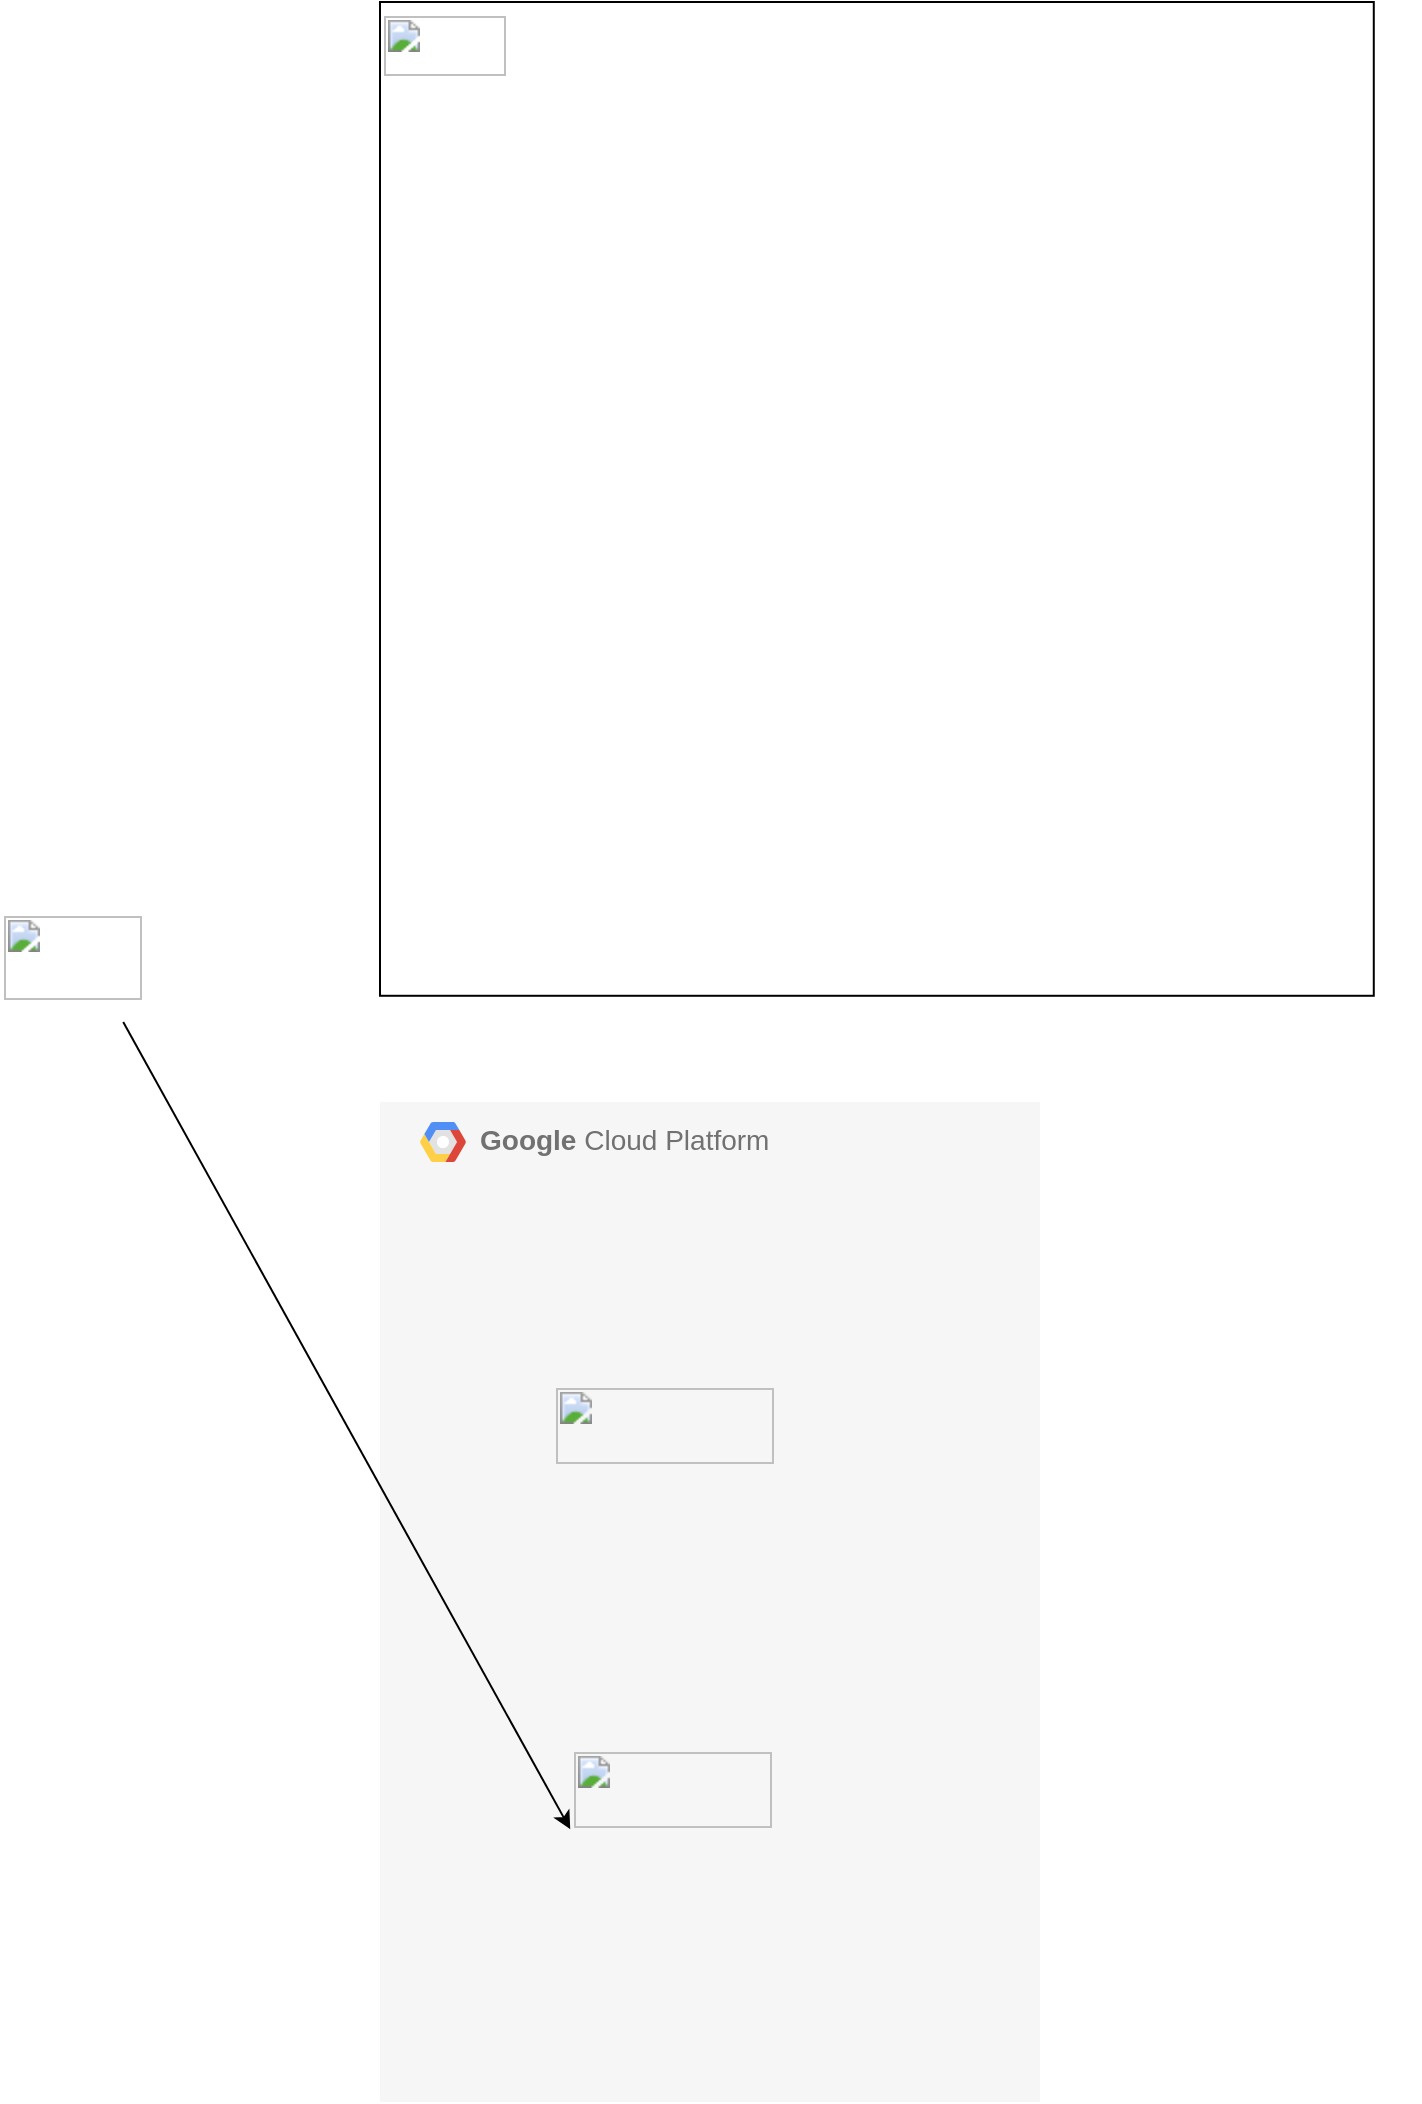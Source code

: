 <mxfile version="16.0.3" type="github">
  <diagram id="d1ab7348-05c3-a1e3-ca4d-12c340fd6b49" name="Page-1">
    <mxGraphModel dx="1557" dy="1133" grid="1" gridSize="10" guides="1" tooltips="1" connect="1" arrows="1" fold="1" page="1" pageScale="1" pageWidth="1169" pageHeight="827" background="none" math="0" shadow="0">
      <root>
        <mxCell id="0" />
        <mxCell id="1" parent="0" />
        <mxCell id="FwzKtPki3mb1ld9PXNBR-415" value="" style="group" vertex="1" connectable="0" parent="1">
          <mxGeometry x="220" width="520" height="500" as="geometry" />
        </mxCell>
        <mxCell id="FwzKtPki3mb1ld9PXNBR-412" value="" style="whiteSpace=wrap;html=1;aspect=fixed;" vertex="1" parent="FwzKtPki3mb1ld9PXNBR-415">
          <mxGeometry width="496.889" height="496.889" as="geometry" />
        </mxCell>
        <mxCell id="FwzKtPki3mb1ld9PXNBR-413" value="&lt;meta charset=&quot;utf-8&quot;&gt;&lt;b style=&quot;font-weight: normal&quot; id=&quot;docs-internal-guid-d2ad3ce6-7fff-bb0f-2b52-ee0412647c6d&quot;&gt;&lt;img width=&quot;61px;&quot; height=&quot;30px;&quot; src=&quot;https://lh4.googleusercontent.com/3M0_QrC6NOvyVFvNuZ7Qsbdb1Xkd3erEcJI-ABMaz8Opn-za4dnpS1rptQpAAXjEYj_kRNltr24Ht6fb31hB9-uftv2vhH52vJ4IoNZTPnvXo3OxmNg4O5PWSajKk8VpVLnP8qtjHtrF&quot;&gt;&lt;/b&gt;" style="text;whiteSpace=wrap;html=1;" vertex="1" parent="FwzKtPki3mb1ld9PXNBR-415">
          <mxGeometry width="120.0" height="64.103" as="geometry" />
        </mxCell>
        <mxCell id="2" value="&lt;b&gt;Google &lt;/b&gt;Cloud Platform" style="fillColor=#F6F6F6;strokeColor=none;shadow=0;gradientColor=none;fontSize=14;align=left;spacing=10;fontColor=#717171;9E9E9E;verticalAlign=top;spacingTop=-4;fontStyle=0;spacingLeft=40;html=1;" parent="1" vertex="1">
          <mxGeometry x="220" y="550" width="330" height="500" as="geometry" />
        </mxCell>
        <mxCell id="3" value="" style="shape=mxgraph.gcp2.google_cloud_platform;fillColor=#F6F6F6;strokeColor=none;shadow=0;gradientColor=none;" parent="2" vertex="1">
          <mxGeometry width="23" height="20" relative="1" as="geometry">
            <mxPoint x="20" y="10" as="offset" />
          </mxGeometry>
        </mxCell>
        <mxCell id="FwzKtPki3mb1ld9PXNBR-416" value="&lt;meta charset=&quot;utf-8&quot;&gt;&lt;b style=&quot;font-weight: normal&quot; id=&quot;docs-internal-guid-316909c4-7fff-a354-a37e-04a39da19070&quot;&gt;&lt;img width=&quot;109px;&quot; height=&quot;38px;&quot; src=&quot;https://lh4.googleusercontent.com/LxayjPjzjKkCL0HYA65VXoyyoOscfMtLdCUFHOa9yM1X0BcX8T2q-nmVEjxp1F3qQI8b09Z7yQ7Oi-YrYqKAyorxqajZQehFD1gsuJcjzZGV7gm6len-y3f4YwtNdV7CPeT-UqFcx-w3&quot;&gt;&lt;/b&gt;" style="text;whiteSpace=wrap;html=1;" vertex="1" parent="2">
          <mxGeometry x="86.429" y="136.371" width="112.895" height="90.909" as="geometry" />
        </mxCell>
        <mxCell id="FwzKtPki3mb1ld9PXNBR-417" value="&lt;meta charset=&quot;utf-8&quot;&gt;&lt;b style=&quot;font-weight: normal&quot; id=&quot;docs-internal-guid-be7de013-7fff-e863-e018-794752b9adc6&quot;&gt;&lt;img width=&quot;99px;&quot; height=&quot;38px;&quot; src=&quot;https://lh4.googleusercontent.com/p6YRfAzZ8uXK-DK0cqEtbSDvuzZEOvNlf43y3y0LMpIiRHml8wVQ-_PGyCu_Ihr4Py0xikhgj9YvjcO5uYjP1bFE-3CY24jQOp2UOvnxXTiE6FW6G4hS2_1EoFUIKpSK_PI-m5OdvvJZ&quot;&gt;&lt;/b&gt;" style="text;whiteSpace=wrap;html=1;" vertex="1" parent="2">
          <mxGeometry x="95.121" y="318.174" width="104.211" height="90.909" as="geometry" />
        </mxCell>
        <mxCell id="FwzKtPki3mb1ld9PXNBR-423" style="rounded=0;orthogonalLoop=1;jettySize=auto;html=1;entryX=0;entryY=0.5;entryDx=0;entryDy=0;" edge="1" parent="1" source="FwzKtPki3mb1ld9PXNBR-422" target="FwzKtPki3mb1ld9PXNBR-417">
          <mxGeometry relative="1" as="geometry" />
        </mxCell>
        <mxCell id="FwzKtPki3mb1ld9PXNBR-422" value="&lt;meta charset=&quot;utf-8&quot;&gt;&lt;b style=&quot;font-weight: normal&quot; id=&quot;docs-internal-guid-10e85950-7fff-221c-757d-98746445bb83&quot;&gt;&lt;img width=&quot;69px;&quot; height=&quot;42px;&quot; src=&quot;https://lh4.googleusercontent.com/X52n6nIi6jDqoepzxWdQs9FHmvJdhyaC0_WNMeD2bkYeshL-ofyDqp7nEUyaDXw-bSMHPeZ2HCtH1UnEVc7JYRm8Pd8ADoOUmh9U-MvJmXZkl06Tbhu9JHNu4-7Vtsmsyg2eG3Eg_0I-&quot;&gt;&lt;/b&gt;" style="text;whiteSpace=wrap;html=1;" vertex="1" parent="1">
          <mxGeometry x="30" y="450" width="90" height="60" as="geometry" />
        </mxCell>
      </root>
    </mxGraphModel>
  </diagram>
</mxfile>
